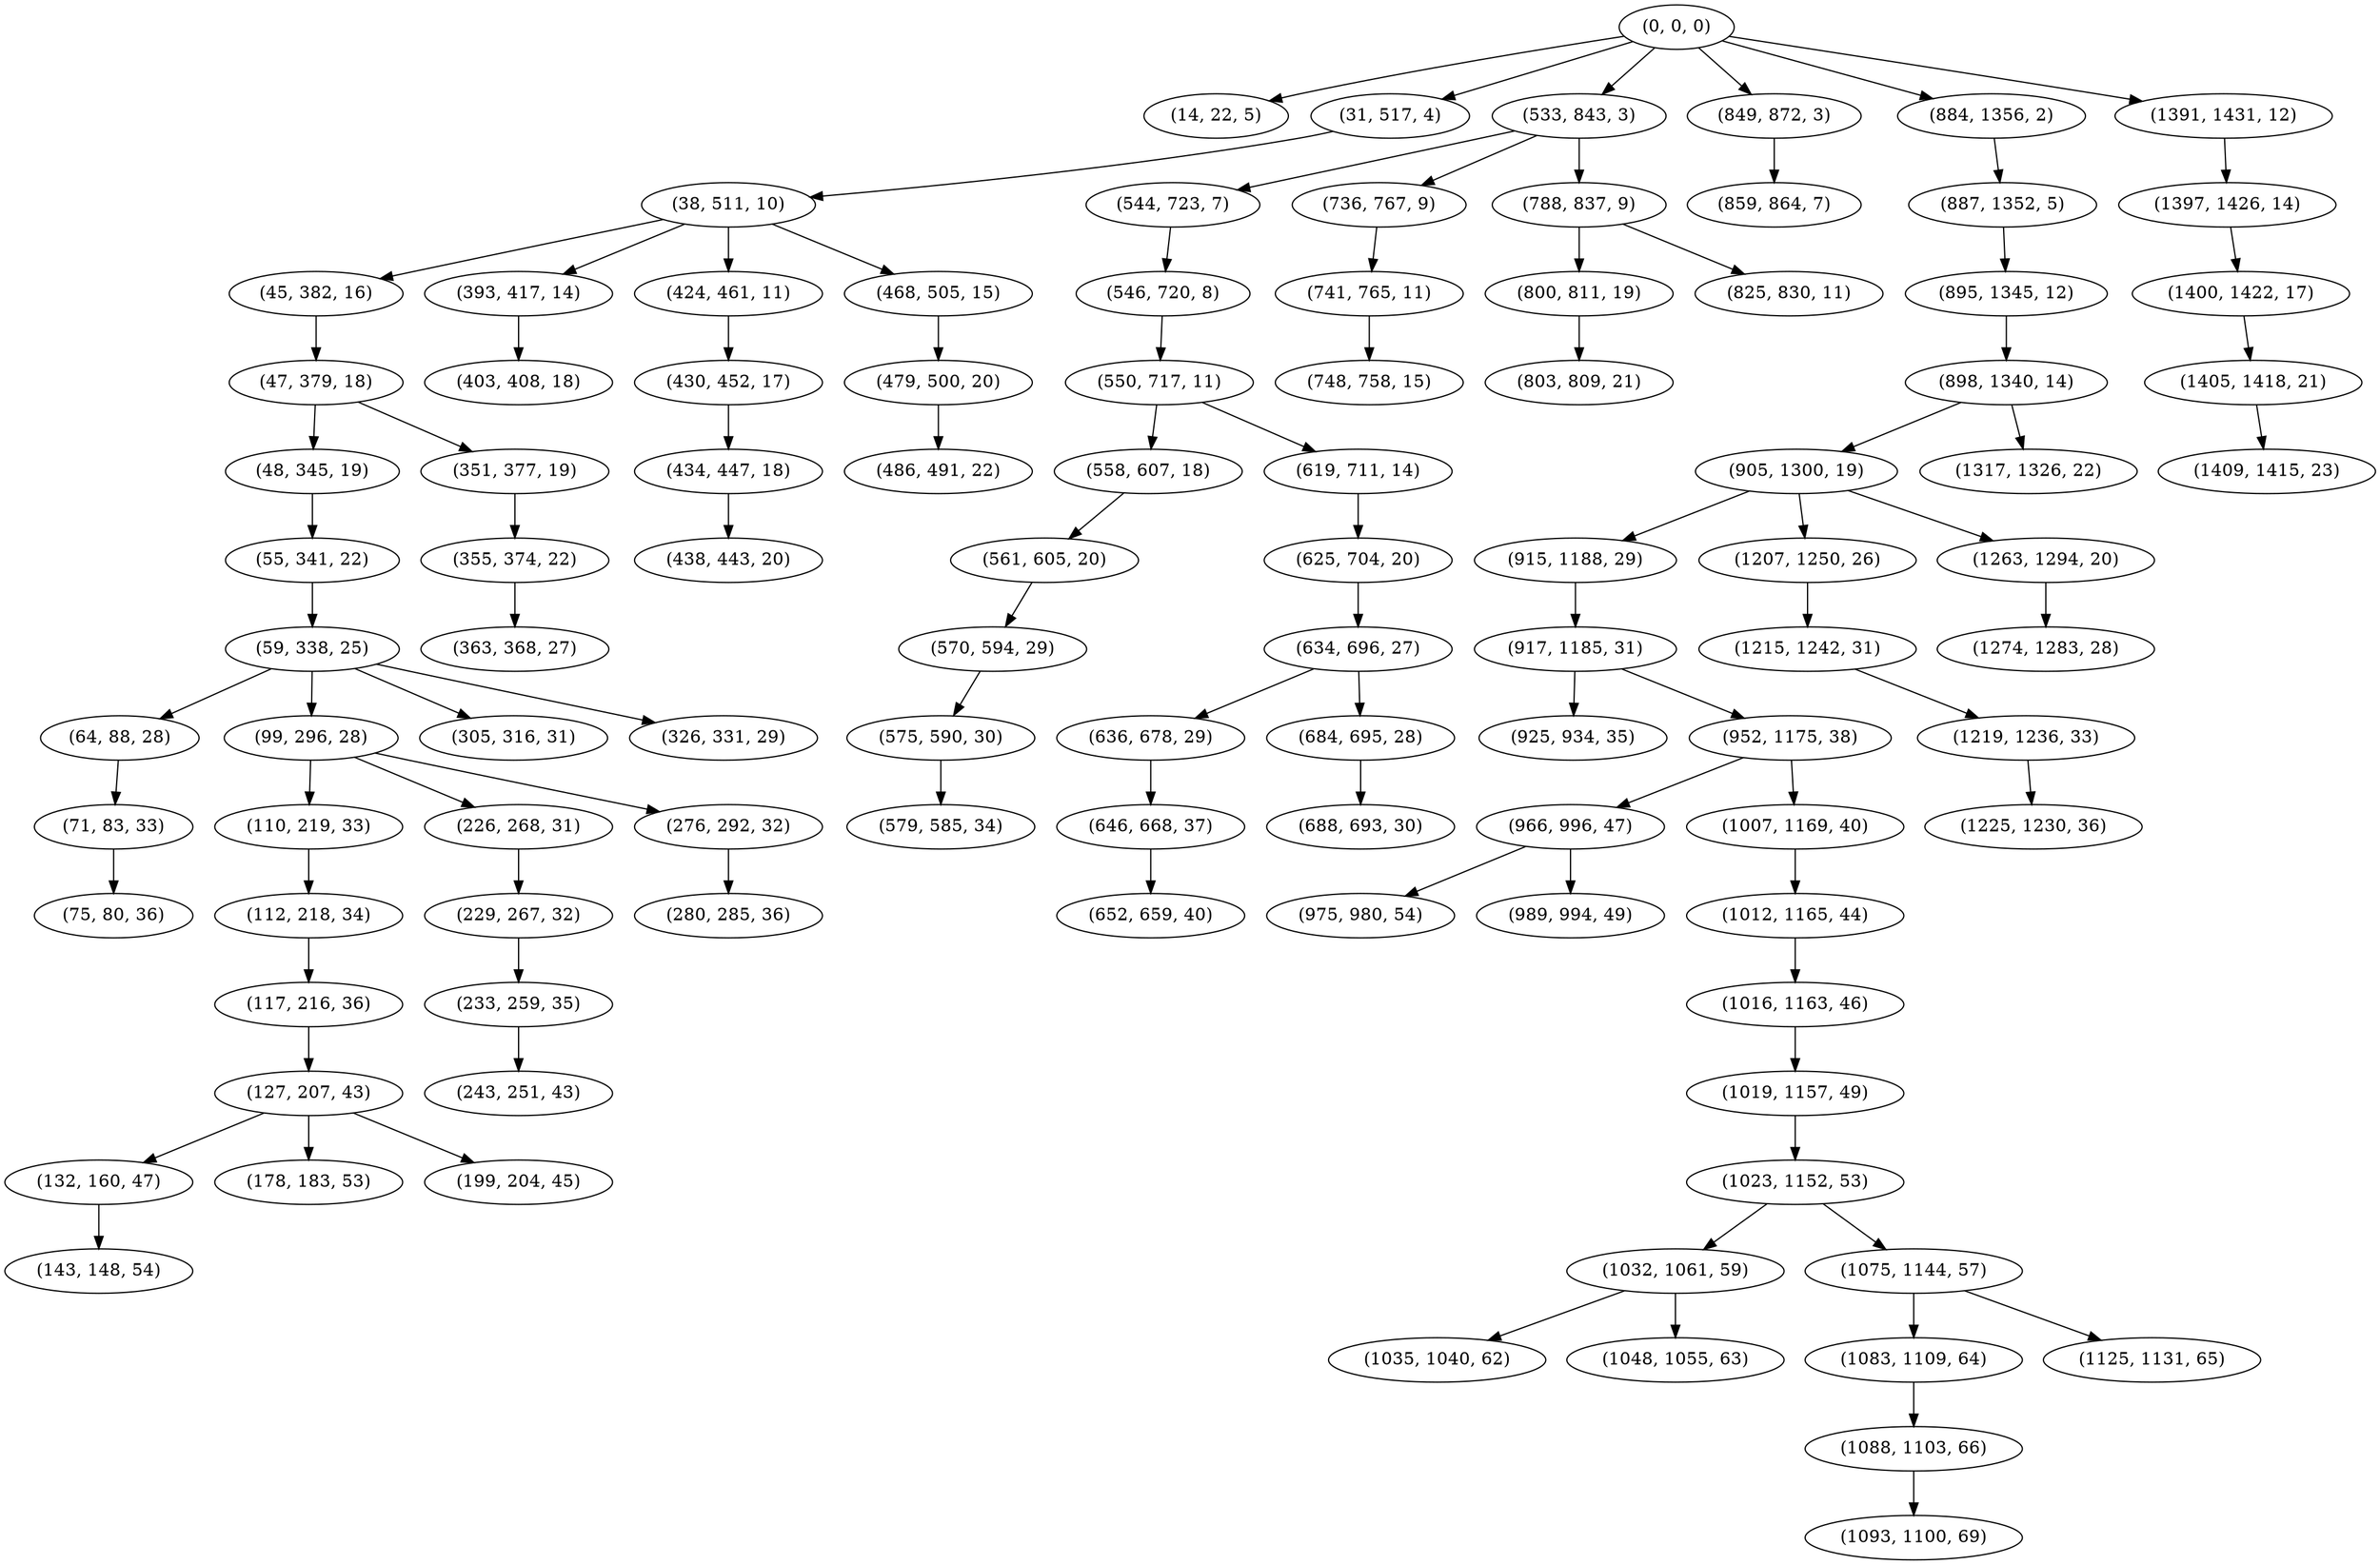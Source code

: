 digraph tree {
    "(0, 0, 0)";
    "(14, 22, 5)";
    "(31, 517, 4)";
    "(38, 511, 10)";
    "(45, 382, 16)";
    "(47, 379, 18)";
    "(48, 345, 19)";
    "(55, 341, 22)";
    "(59, 338, 25)";
    "(64, 88, 28)";
    "(71, 83, 33)";
    "(75, 80, 36)";
    "(99, 296, 28)";
    "(110, 219, 33)";
    "(112, 218, 34)";
    "(117, 216, 36)";
    "(127, 207, 43)";
    "(132, 160, 47)";
    "(143, 148, 54)";
    "(178, 183, 53)";
    "(199, 204, 45)";
    "(226, 268, 31)";
    "(229, 267, 32)";
    "(233, 259, 35)";
    "(243, 251, 43)";
    "(276, 292, 32)";
    "(280, 285, 36)";
    "(305, 316, 31)";
    "(326, 331, 29)";
    "(351, 377, 19)";
    "(355, 374, 22)";
    "(363, 368, 27)";
    "(393, 417, 14)";
    "(403, 408, 18)";
    "(424, 461, 11)";
    "(430, 452, 17)";
    "(434, 447, 18)";
    "(438, 443, 20)";
    "(468, 505, 15)";
    "(479, 500, 20)";
    "(486, 491, 22)";
    "(533, 843, 3)";
    "(544, 723, 7)";
    "(546, 720, 8)";
    "(550, 717, 11)";
    "(558, 607, 18)";
    "(561, 605, 20)";
    "(570, 594, 29)";
    "(575, 590, 30)";
    "(579, 585, 34)";
    "(619, 711, 14)";
    "(625, 704, 20)";
    "(634, 696, 27)";
    "(636, 678, 29)";
    "(646, 668, 37)";
    "(652, 659, 40)";
    "(684, 695, 28)";
    "(688, 693, 30)";
    "(736, 767, 9)";
    "(741, 765, 11)";
    "(748, 758, 15)";
    "(788, 837, 9)";
    "(800, 811, 19)";
    "(803, 809, 21)";
    "(825, 830, 11)";
    "(849, 872, 3)";
    "(859, 864, 7)";
    "(884, 1356, 2)";
    "(887, 1352, 5)";
    "(895, 1345, 12)";
    "(898, 1340, 14)";
    "(905, 1300, 19)";
    "(915, 1188, 29)";
    "(917, 1185, 31)";
    "(925, 934, 35)";
    "(952, 1175, 38)";
    "(966, 996, 47)";
    "(975, 980, 54)";
    "(989, 994, 49)";
    "(1007, 1169, 40)";
    "(1012, 1165, 44)";
    "(1016, 1163, 46)";
    "(1019, 1157, 49)";
    "(1023, 1152, 53)";
    "(1032, 1061, 59)";
    "(1035, 1040, 62)";
    "(1048, 1055, 63)";
    "(1075, 1144, 57)";
    "(1083, 1109, 64)";
    "(1088, 1103, 66)";
    "(1093, 1100, 69)";
    "(1125, 1131, 65)";
    "(1207, 1250, 26)";
    "(1215, 1242, 31)";
    "(1219, 1236, 33)";
    "(1225, 1230, 36)";
    "(1263, 1294, 20)";
    "(1274, 1283, 28)";
    "(1317, 1326, 22)";
    "(1391, 1431, 12)";
    "(1397, 1426, 14)";
    "(1400, 1422, 17)";
    "(1405, 1418, 21)";
    "(1409, 1415, 23)";
    "(0, 0, 0)" -> "(14, 22, 5)";
    "(0, 0, 0)" -> "(31, 517, 4)";
    "(0, 0, 0)" -> "(533, 843, 3)";
    "(0, 0, 0)" -> "(849, 872, 3)";
    "(0, 0, 0)" -> "(884, 1356, 2)";
    "(0, 0, 0)" -> "(1391, 1431, 12)";
    "(31, 517, 4)" -> "(38, 511, 10)";
    "(38, 511, 10)" -> "(45, 382, 16)";
    "(38, 511, 10)" -> "(393, 417, 14)";
    "(38, 511, 10)" -> "(424, 461, 11)";
    "(38, 511, 10)" -> "(468, 505, 15)";
    "(45, 382, 16)" -> "(47, 379, 18)";
    "(47, 379, 18)" -> "(48, 345, 19)";
    "(47, 379, 18)" -> "(351, 377, 19)";
    "(48, 345, 19)" -> "(55, 341, 22)";
    "(55, 341, 22)" -> "(59, 338, 25)";
    "(59, 338, 25)" -> "(64, 88, 28)";
    "(59, 338, 25)" -> "(99, 296, 28)";
    "(59, 338, 25)" -> "(305, 316, 31)";
    "(59, 338, 25)" -> "(326, 331, 29)";
    "(64, 88, 28)" -> "(71, 83, 33)";
    "(71, 83, 33)" -> "(75, 80, 36)";
    "(99, 296, 28)" -> "(110, 219, 33)";
    "(99, 296, 28)" -> "(226, 268, 31)";
    "(99, 296, 28)" -> "(276, 292, 32)";
    "(110, 219, 33)" -> "(112, 218, 34)";
    "(112, 218, 34)" -> "(117, 216, 36)";
    "(117, 216, 36)" -> "(127, 207, 43)";
    "(127, 207, 43)" -> "(132, 160, 47)";
    "(127, 207, 43)" -> "(178, 183, 53)";
    "(127, 207, 43)" -> "(199, 204, 45)";
    "(132, 160, 47)" -> "(143, 148, 54)";
    "(226, 268, 31)" -> "(229, 267, 32)";
    "(229, 267, 32)" -> "(233, 259, 35)";
    "(233, 259, 35)" -> "(243, 251, 43)";
    "(276, 292, 32)" -> "(280, 285, 36)";
    "(351, 377, 19)" -> "(355, 374, 22)";
    "(355, 374, 22)" -> "(363, 368, 27)";
    "(393, 417, 14)" -> "(403, 408, 18)";
    "(424, 461, 11)" -> "(430, 452, 17)";
    "(430, 452, 17)" -> "(434, 447, 18)";
    "(434, 447, 18)" -> "(438, 443, 20)";
    "(468, 505, 15)" -> "(479, 500, 20)";
    "(479, 500, 20)" -> "(486, 491, 22)";
    "(533, 843, 3)" -> "(544, 723, 7)";
    "(533, 843, 3)" -> "(736, 767, 9)";
    "(533, 843, 3)" -> "(788, 837, 9)";
    "(544, 723, 7)" -> "(546, 720, 8)";
    "(546, 720, 8)" -> "(550, 717, 11)";
    "(550, 717, 11)" -> "(558, 607, 18)";
    "(550, 717, 11)" -> "(619, 711, 14)";
    "(558, 607, 18)" -> "(561, 605, 20)";
    "(561, 605, 20)" -> "(570, 594, 29)";
    "(570, 594, 29)" -> "(575, 590, 30)";
    "(575, 590, 30)" -> "(579, 585, 34)";
    "(619, 711, 14)" -> "(625, 704, 20)";
    "(625, 704, 20)" -> "(634, 696, 27)";
    "(634, 696, 27)" -> "(636, 678, 29)";
    "(634, 696, 27)" -> "(684, 695, 28)";
    "(636, 678, 29)" -> "(646, 668, 37)";
    "(646, 668, 37)" -> "(652, 659, 40)";
    "(684, 695, 28)" -> "(688, 693, 30)";
    "(736, 767, 9)" -> "(741, 765, 11)";
    "(741, 765, 11)" -> "(748, 758, 15)";
    "(788, 837, 9)" -> "(800, 811, 19)";
    "(788, 837, 9)" -> "(825, 830, 11)";
    "(800, 811, 19)" -> "(803, 809, 21)";
    "(849, 872, 3)" -> "(859, 864, 7)";
    "(884, 1356, 2)" -> "(887, 1352, 5)";
    "(887, 1352, 5)" -> "(895, 1345, 12)";
    "(895, 1345, 12)" -> "(898, 1340, 14)";
    "(898, 1340, 14)" -> "(905, 1300, 19)";
    "(898, 1340, 14)" -> "(1317, 1326, 22)";
    "(905, 1300, 19)" -> "(915, 1188, 29)";
    "(905, 1300, 19)" -> "(1207, 1250, 26)";
    "(905, 1300, 19)" -> "(1263, 1294, 20)";
    "(915, 1188, 29)" -> "(917, 1185, 31)";
    "(917, 1185, 31)" -> "(925, 934, 35)";
    "(917, 1185, 31)" -> "(952, 1175, 38)";
    "(952, 1175, 38)" -> "(966, 996, 47)";
    "(952, 1175, 38)" -> "(1007, 1169, 40)";
    "(966, 996, 47)" -> "(975, 980, 54)";
    "(966, 996, 47)" -> "(989, 994, 49)";
    "(1007, 1169, 40)" -> "(1012, 1165, 44)";
    "(1012, 1165, 44)" -> "(1016, 1163, 46)";
    "(1016, 1163, 46)" -> "(1019, 1157, 49)";
    "(1019, 1157, 49)" -> "(1023, 1152, 53)";
    "(1023, 1152, 53)" -> "(1032, 1061, 59)";
    "(1023, 1152, 53)" -> "(1075, 1144, 57)";
    "(1032, 1061, 59)" -> "(1035, 1040, 62)";
    "(1032, 1061, 59)" -> "(1048, 1055, 63)";
    "(1075, 1144, 57)" -> "(1083, 1109, 64)";
    "(1075, 1144, 57)" -> "(1125, 1131, 65)";
    "(1083, 1109, 64)" -> "(1088, 1103, 66)";
    "(1088, 1103, 66)" -> "(1093, 1100, 69)";
    "(1207, 1250, 26)" -> "(1215, 1242, 31)";
    "(1215, 1242, 31)" -> "(1219, 1236, 33)";
    "(1219, 1236, 33)" -> "(1225, 1230, 36)";
    "(1263, 1294, 20)" -> "(1274, 1283, 28)";
    "(1391, 1431, 12)" -> "(1397, 1426, 14)";
    "(1397, 1426, 14)" -> "(1400, 1422, 17)";
    "(1400, 1422, 17)" -> "(1405, 1418, 21)";
    "(1405, 1418, 21)" -> "(1409, 1415, 23)";
}
